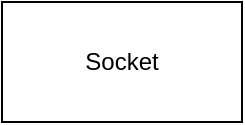 <mxfile>
    <diagram id="xBhbDxDThj5nUYZOubgR" name="第 1 页">
        <mxGraphModel dx="1161" dy="546" grid="1" gridSize="10" guides="1" tooltips="1" connect="1" arrows="1" fold="1" page="1" pageScale="1" pageWidth="827" pageHeight="1169" math="0" shadow="0">
            <root>
                <mxCell id="0"/>
                <mxCell id="1" parent="0"/>
                <mxCell id="8" value="Socket" style="rounded=0;whiteSpace=wrap;html=1;" vertex="1" parent="1">
                    <mxGeometry x="180" y="160" width="120" height="60" as="geometry"/>
                </mxCell>
            </root>
        </mxGraphModel>
    </diagram>
</mxfile>